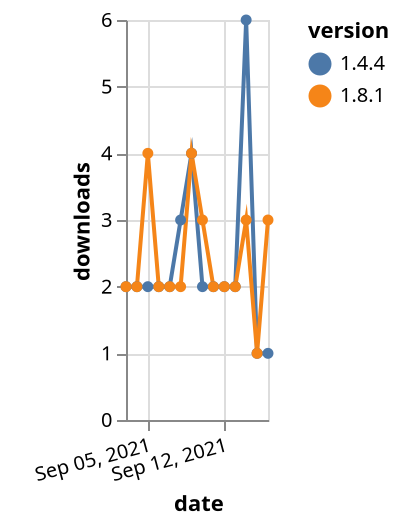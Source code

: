 {"$schema": "https://vega.github.io/schema/vega-lite/v5.json", "description": "A simple bar chart with embedded data.", "data": {"values": [{"date": "2021-09-03", "total": 2877, "delta": 2, "version": "1.4.4"}, {"date": "2021-09-04", "total": 2879, "delta": 2, "version": "1.4.4"}, {"date": "2021-09-05", "total": 2881, "delta": 2, "version": "1.4.4"}, {"date": "2021-09-06", "total": 2883, "delta": 2, "version": "1.4.4"}, {"date": "2021-09-07", "total": 2885, "delta": 2, "version": "1.4.4"}, {"date": "2021-09-08", "total": 2888, "delta": 3, "version": "1.4.4"}, {"date": "2021-09-09", "total": 2892, "delta": 4, "version": "1.4.4"}, {"date": "2021-09-10", "total": 2894, "delta": 2, "version": "1.4.4"}, {"date": "2021-09-11", "total": 2896, "delta": 2, "version": "1.4.4"}, {"date": "2021-09-12", "total": 2898, "delta": 2, "version": "1.4.4"}, {"date": "2021-09-13", "total": 2900, "delta": 2, "version": "1.4.4"}, {"date": "2021-09-14", "total": 2906, "delta": 6, "version": "1.4.4"}, {"date": "2021-09-15", "total": 2907, "delta": 1, "version": "1.4.4"}, {"date": "2021-09-16", "total": 2908, "delta": 1, "version": "1.4.4"}, {"date": "2021-09-03", "total": 1676, "delta": 2, "version": "1.8.1"}, {"date": "2021-09-04", "total": 1678, "delta": 2, "version": "1.8.1"}, {"date": "2021-09-05", "total": 1682, "delta": 4, "version": "1.8.1"}, {"date": "2021-09-06", "total": 1684, "delta": 2, "version": "1.8.1"}, {"date": "2021-09-07", "total": 1686, "delta": 2, "version": "1.8.1"}, {"date": "2021-09-08", "total": 1688, "delta": 2, "version": "1.8.1"}, {"date": "2021-09-09", "total": 1692, "delta": 4, "version": "1.8.1"}, {"date": "2021-09-10", "total": 1695, "delta": 3, "version": "1.8.1"}, {"date": "2021-09-11", "total": 1697, "delta": 2, "version": "1.8.1"}, {"date": "2021-09-12", "total": 1699, "delta": 2, "version": "1.8.1"}, {"date": "2021-09-13", "total": 1701, "delta": 2, "version": "1.8.1"}, {"date": "2021-09-14", "total": 1704, "delta": 3, "version": "1.8.1"}, {"date": "2021-09-15", "total": 1705, "delta": 1, "version": "1.8.1"}, {"date": "2021-09-16", "total": 1708, "delta": 3, "version": "1.8.1"}]}, "width": "container", "mark": {"type": "line", "point": {"filled": true}}, "encoding": {"x": {"field": "date", "type": "temporal", "timeUnit": "yearmonthdate", "title": "date", "axis": {"labelAngle": -15}}, "y": {"field": "delta", "type": "quantitative", "title": "downloads"}, "color": {"field": "version", "type": "nominal"}, "tooltip": {"field": "delta"}}}